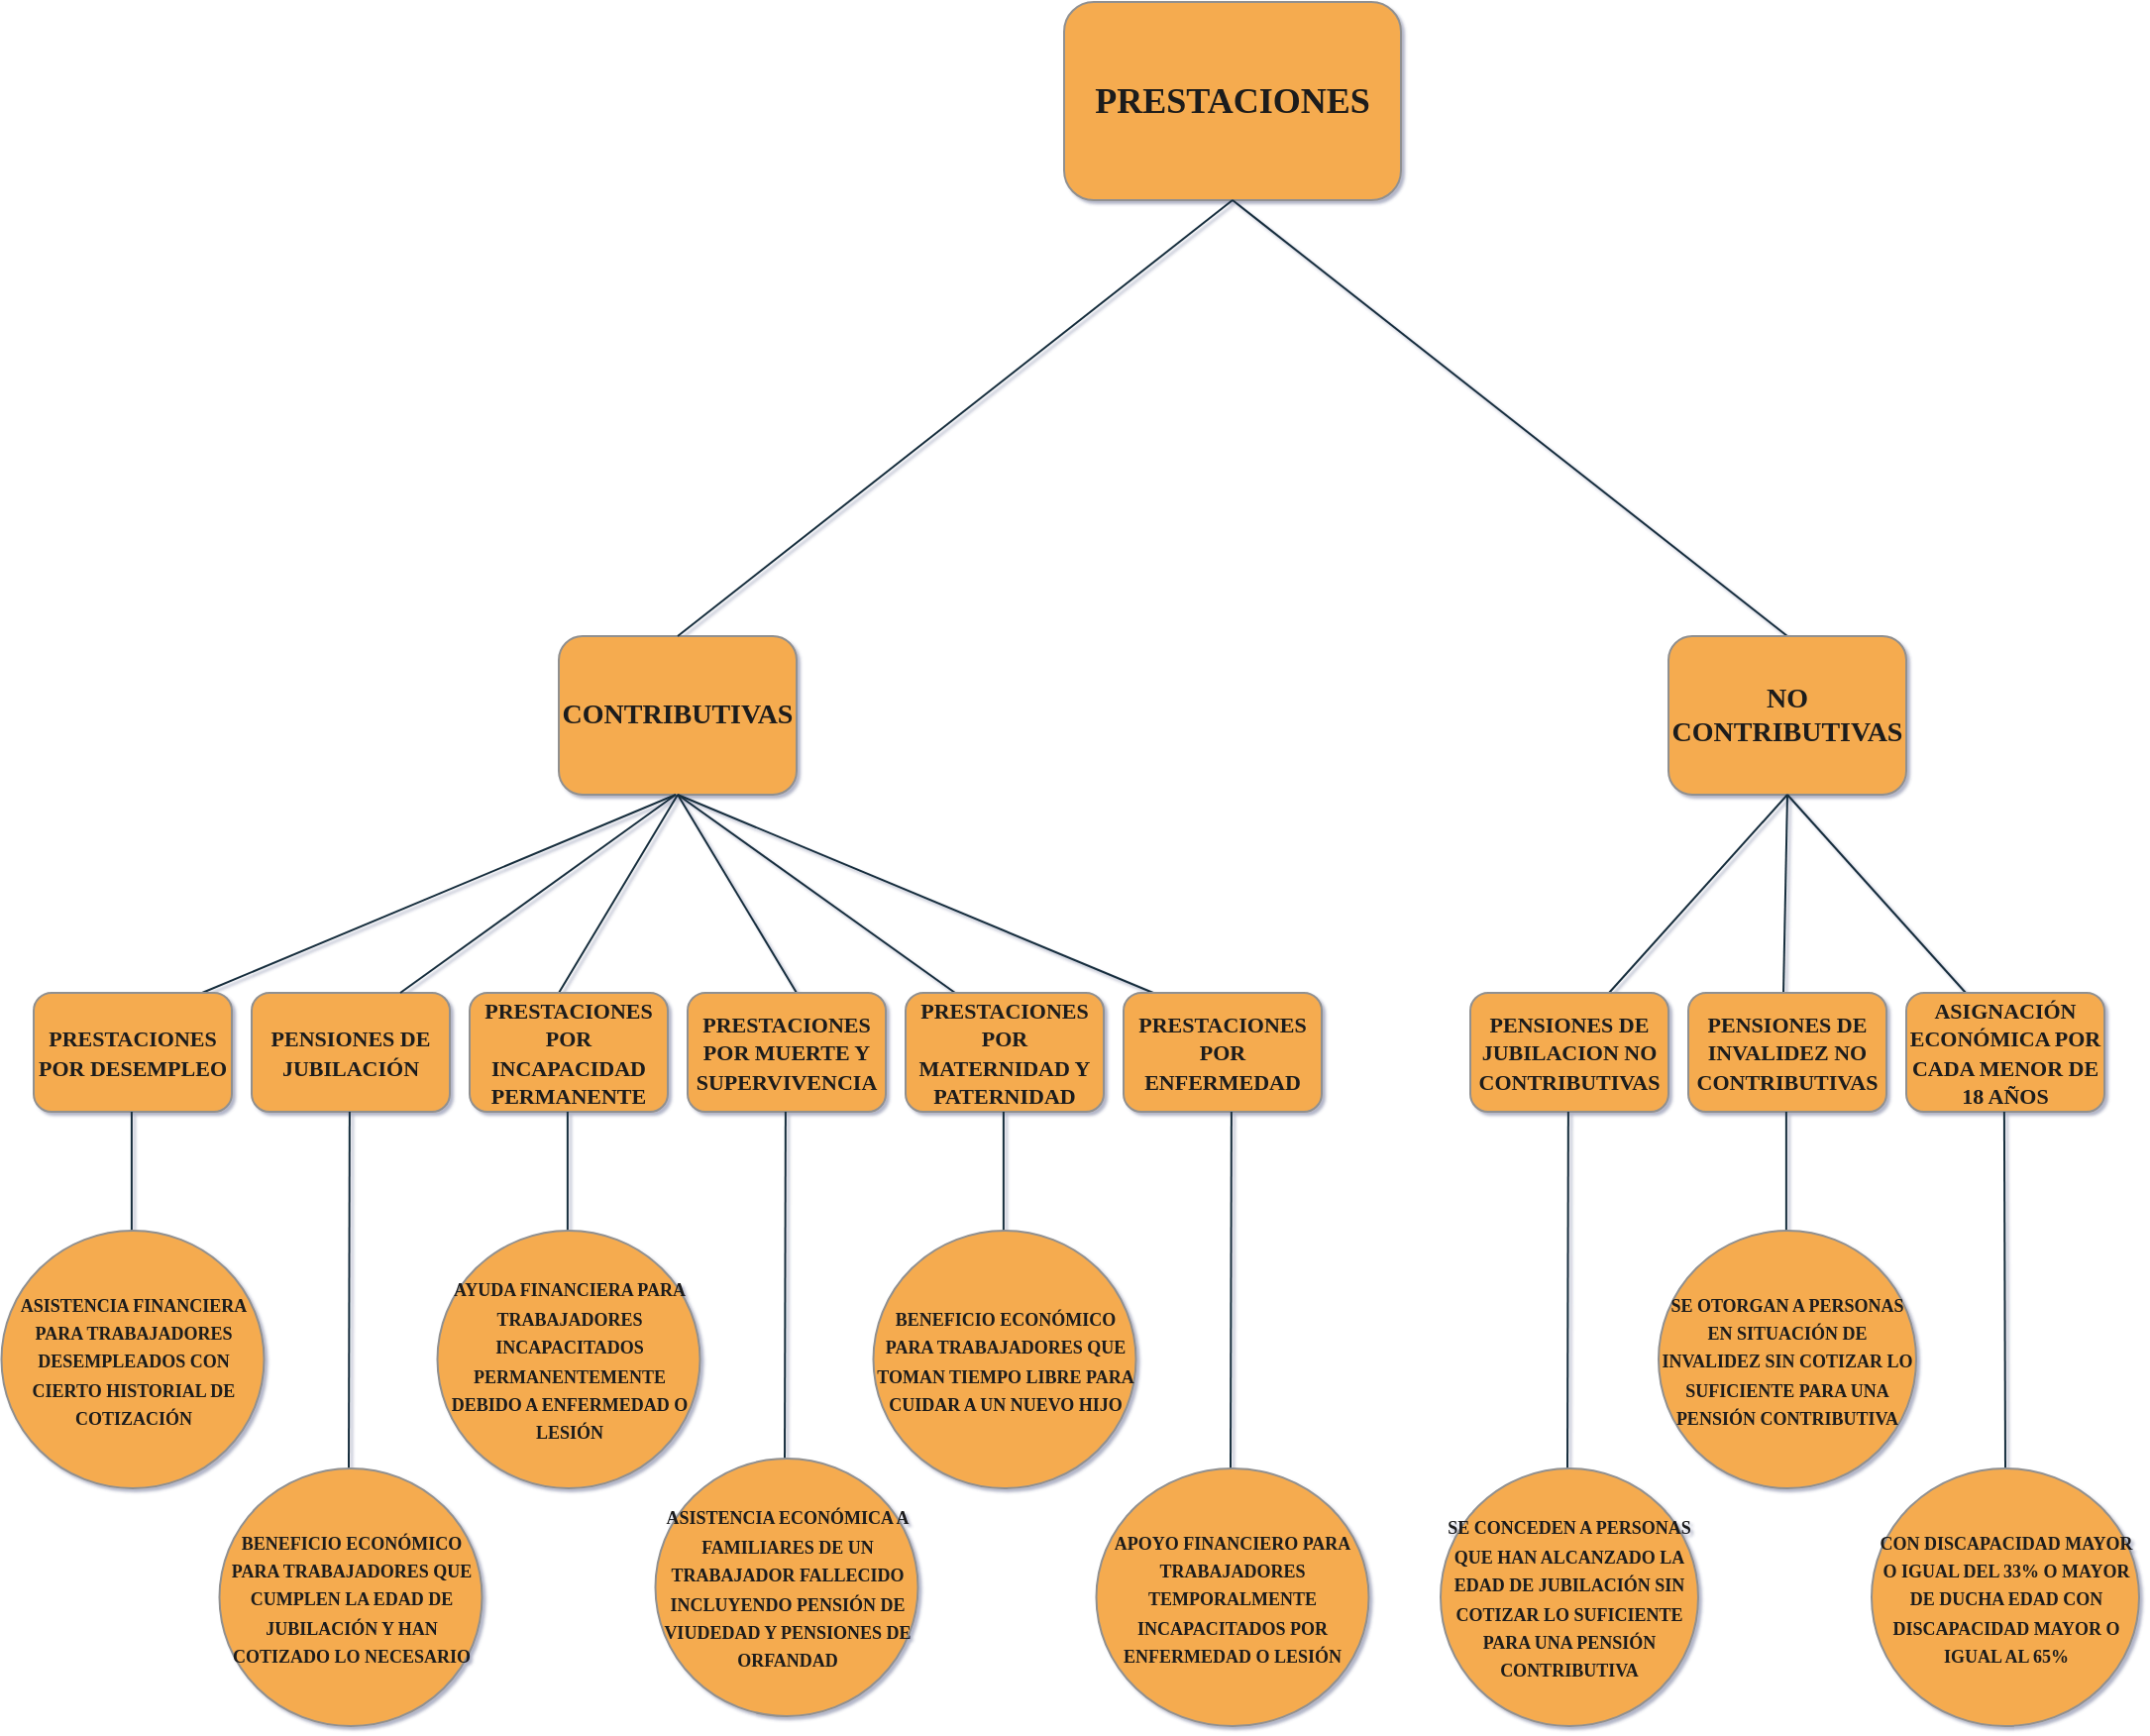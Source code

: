 <mxfile version="22.1.3" type="github">
  <diagram name="Página-1" id="SN1qlLheyPG5Ix7OW4UN">
    <mxGraphModel dx="1504" dy="3016" grid="1" gridSize="10" guides="1" tooltips="1" connect="1" arrows="1" fold="1" page="1" pageScale="1" pageWidth="827" pageHeight="1169" background="#ffffff" math="0" shadow="1">
      <root>
        <mxCell id="0" />
        <mxCell id="1" parent="0" />
        <mxCell id="_u3MmZW3iTmMYpNk2TSg-1" value="&lt;font style=&quot;font-size: 18px;&quot; face=&quot;Times New Roman&quot;&gt;&lt;b&gt;PRESTACIONES&lt;/b&gt;&lt;/font&gt;" style="rounded=1;whiteSpace=wrap;html=1;labelBackgroundColor=none;fillColor=#F5AB50;strokeColor=#909090;fontColor=#1A1A1A;" vertex="1" parent="1">
          <mxGeometry x="635" y="-1260" width="170" height="100" as="geometry" />
        </mxCell>
        <mxCell id="_u3MmZW3iTmMYpNk2TSg-2" value="&lt;font style=&quot;font-size: 14px;&quot; face=&quot;Times New Roman&quot;&gt;&lt;b&gt;CONTRIBUTIVAS&lt;/b&gt;&lt;/font&gt;" style="rounded=1;whiteSpace=wrap;html=1;labelBackgroundColor=none;fillColor=#F5AB50;strokeColor=#909090;fontColor=#1A1A1A;" vertex="1" parent="1">
          <mxGeometry x="380" y="-940" width="120" height="80" as="geometry" />
        </mxCell>
        <mxCell id="_u3MmZW3iTmMYpNk2TSg-4" value="&lt;font face=&quot;Times New Roman&quot; style=&quot;font-size: 11px;&quot;&gt;&lt;b&gt;PENSIONES DE JUBILACIÓN&lt;/b&gt;&lt;/font&gt;" style="rounded=1;whiteSpace=wrap;html=1;labelBackgroundColor=none;fillColor=#F5AB50;strokeColor=#909090;fontColor=#1A1A1A;" vertex="1" parent="1">
          <mxGeometry x="225" y="-760" width="100" height="60" as="geometry" />
        </mxCell>
        <mxCell id="_u3MmZW3iTmMYpNk2TSg-16" value="" style="endArrow=none;html=1;rounded=1;exitX=0.5;exitY=0;exitDx=0;exitDy=0;labelBackgroundColor=none;strokeColor=#182E3E;fontColor=default;" edge="1" parent="1" source="_u3MmZW3iTmMYpNk2TSg-2">
          <mxGeometry width="50" height="50" relative="1" as="geometry">
            <mxPoint x="600" y="-1050" as="sourcePoint" />
            <mxPoint x="720" y="-1160" as="targetPoint" />
            <Array as="points">
              <mxPoint x="720" y="-1160" />
            </Array>
          </mxGeometry>
        </mxCell>
        <mxCell id="_u3MmZW3iTmMYpNk2TSg-18" value="" style="endArrow=none;html=1;rounded=1;entryX=0.5;entryY=0;entryDx=0;entryDy=0;labelBackgroundColor=none;strokeColor=#182E3E;fontColor=default;" edge="1" parent="1" target="_u3MmZW3iTmMYpNk2TSg-19">
          <mxGeometry width="50" height="50" relative="1" as="geometry">
            <mxPoint x="720" y="-1160" as="sourcePoint" />
            <mxPoint x="840" y="-1050" as="targetPoint" />
            <Array as="points" />
          </mxGeometry>
        </mxCell>
        <mxCell id="_u3MmZW3iTmMYpNk2TSg-19" value="&lt;font face=&quot;Times New Roman&quot; style=&quot;font-size: 14px;&quot;&gt;&lt;b&gt;NO CONTRIBUTIVAS&lt;/b&gt;&lt;/font&gt;" style="rounded=1;whiteSpace=wrap;html=1;labelBackgroundColor=none;fillColor=#F5AB50;strokeColor=#909090;fontColor=#1A1A1A;" vertex="1" parent="1">
          <mxGeometry x="940" y="-940" width="120" height="80" as="geometry" />
        </mxCell>
        <mxCell id="_u3MmZW3iTmMYpNk2TSg-20" value="" style="endArrow=none;html=1;rounded=1;labelBackgroundColor=none;strokeColor=#182E3E;fontColor=default;" edge="1" parent="1">
          <mxGeometry width="50" height="50" relative="1" as="geometry">
            <mxPoint x="200" y="-760" as="sourcePoint" />
            <mxPoint x="439" y="-860" as="targetPoint" />
          </mxGeometry>
        </mxCell>
        <mxCell id="_u3MmZW3iTmMYpNk2TSg-21" value="" style="endArrow=none;html=1;rounded=1;labelBackgroundColor=none;strokeColor=#182E3E;fontColor=default;" edge="1" parent="1">
          <mxGeometry width="50" height="50" relative="1" as="geometry">
            <mxPoint x="300" y="-760" as="sourcePoint" />
            <mxPoint x="439" y="-860" as="targetPoint" />
          </mxGeometry>
        </mxCell>
        <mxCell id="_u3MmZW3iTmMYpNk2TSg-22" value="" style="endArrow=none;html=1;rounded=1;labelBackgroundColor=none;strokeColor=#182E3E;fontColor=default;" edge="1" parent="1">
          <mxGeometry width="50" height="50" relative="1" as="geometry">
            <mxPoint x="380" y="-760" as="sourcePoint" />
            <mxPoint x="440" y="-860" as="targetPoint" />
          </mxGeometry>
        </mxCell>
        <mxCell id="_u3MmZW3iTmMYpNk2TSg-23" value="" style="endArrow=none;html=1;rounded=1;entryX=0.5;entryY=1;entryDx=0;entryDy=0;labelBackgroundColor=none;strokeColor=#182E3E;fontColor=default;" edge="1" parent="1" target="_u3MmZW3iTmMYpNk2TSg-2">
          <mxGeometry width="50" height="50" relative="1" as="geometry">
            <mxPoint x="500" y="-760" as="sourcePoint" />
            <mxPoint x="490" y="-800" as="targetPoint" />
          </mxGeometry>
        </mxCell>
        <mxCell id="_u3MmZW3iTmMYpNk2TSg-24" value="" style="endArrow=none;html=1;rounded=1;entryX=0.5;entryY=1;entryDx=0;entryDy=0;labelBackgroundColor=none;strokeColor=#182E3E;fontColor=default;" edge="1" parent="1" target="_u3MmZW3iTmMYpNk2TSg-2">
          <mxGeometry width="50" height="50" relative="1" as="geometry">
            <mxPoint x="580" y="-760" as="sourcePoint" />
            <mxPoint x="620" y="-820" as="targetPoint" />
          </mxGeometry>
        </mxCell>
        <mxCell id="_u3MmZW3iTmMYpNk2TSg-25" value="" style="endArrow=none;html=1;rounded=1;labelBackgroundColor=none;strokeColor=#182E3E;fontColor=default;" edge="1" parent="1">
          <mxGeometry width="50" height="50" relative="1" as="geometry">
            <mxPoint x="680" y="-760" as="sourcePoint" />
            <mxPoint x="440" y="-860" as="targetPoint" />
          </mxGeometry>
        </mxCell>
        <mxCell id="_u3MmZW3iTmMYpNk2TSg-26" value="&lt;font face=&quot;Times New Roman&quot; style=&quot;font-size: 11px;&quot;&gt;&lt;b&gt;PRESTACIONES POR INCAPACIDAD PERMANENTE&lt;/b&gt;&lt;/font&gt;" style="rounded=1;whiteSpace=wrap;html=1;labelBackgroundColor=none;fillColor=#F5AB50;strokeColor=#909090;fontColor=#1A1A1A;" vertex="1" parent="1">
          <mxGeometry x="335" y="-760" width="100" height="60" as="geometry" />
        </mxCell>
        <mxCell id="_u3MmZW3iTmMYpNk2TSg-27" value="&lt;font face=&quot;Times New Roman&quot; style=&quot;font-size: 11px;&quot;&gt;&lt;b&gt;PRESTACIONES POR DESEMPLEO&lt;/b&gt;&lt;/font&gt;&lt;span id=&quot;docs-internal-guid-49e1480e-7fff-4781-98b6-2acfe4be3718&quot;&gt;&lt;/span&gt;&lt;span id=&quot;docs-internal-guid-9d8ec7dc-7fff-ddeb-47c2-e3805ae331d7&quot;&gt;&lt;/span&gt;" style="rounded=1;whiteSpace=wrap;html=1;labelBackgroundColor=none;fillColor=#F5AB50;strokeColor=#909090;fontColor=#1A1A1A;" vertex="1" parent="1">
          <mxGeometry x="115" y="-760" width="100" height="60" as="geometry" />
        </mxCell>
        <mxCell id="_u3MmZW3iTmMYpNk2TSg-28" value="&lt;font face=&quot;Times New Roman&quot; style=&quot;font-size: 11px;&quot;&gt;&lt;b&gt;PRESTACIONES POR MATERNIDAD Y PATERNIDAD&lt;/b&gt;&lt;/font&gt;" style="rounded=1;whiteSpace=wrap;html=1;labelBackgroundColor=none;fillColor=#F5AB50;strokeColor=#909090;fontColor=#1A1A1A;" vertex="1" parent="1">
          <mxGeometry x="555" y="-760" width="100" height="60" as="geometry" />
        </mxCell>
        <mxCell id="_u3MmZW3iTmMYpNk2TSg-29" value="&lt;font face=&quot;Times New Roman&quot; style=&quot;font-size: 11px;&quot;&gt;&lt;b&gt;PRESTACIONES POR ENFERMEDAD&lt;/b&gt;&lt;/font&gt;" style="rounded=1;whiteSpace=wrap;html=1;labelBackgroundColor=none;fillColor=#F5AB50;strokeColor=#909090;fontColor=#1A1A1A;" vertex="1" parent="1">
          <mxGeometry x="665" y="-760" width="100" height="60" as="geometry" />
        </mxCell>
        <mxCell id="_u3MmZW3iTmMYpNk2TSg-30" value="&lt;font face=&quot;Times New Roman&quot; style=&quot;font-size: 11px;&quot;&gt;&lt;b&gt;PRESTACIONES POR MUERTE Y SUPERVIVENCIA&lt;/b&gt;&lt;/font&gt;" style="rounded=1;whiteSpace=wrap;html=1;labelBackgroundColor=none;fillColor=#F5AB50;strokeColor=#909090;fontColor=#1A1A1A;" vertex="1" parent="1">
          <mxGeometry x="445" y="-760" width="100" height="60" as="geometry" />
        </mxCell>
        <mxCell id="_u3MmZW3iTmMYpNk2TSg-31" value="" style="endArrow=none;html=1;rounded=1;labelBackgroundColor=none;strokeColor=#182E3E;fontColor=default;" edge="1" parent="1">
          <mxGeometry width="50" height="50" relative="1" as="geometry">
            <mxPoint x="910" y="-760" as="sourcePoint" />
            <mxPoint x="1000" y="-860" as="targetPoint" />
          </mxGeometry>
        </mxCell>
        <mxCell id="_u3MmZW3iTmMYpNk2TSg-32" value="" style="endArrow=none;html=1;rounded=1;labelBackgroundColor=none;strokeColor=#182E3E;fontColor=default;" edge="1" parent="1">
          <mxGeometry width="50" height="50" relative="1" as="geometry">
            <mxPoint x="998" y="-760" as="sourcePoint" />
            <mxPoint x="1000" y="-860" as="targetPoint" />
          </mxGeometry>
        </mxCell>
        <mxCell id="_u3MmZW3iTmMYpNk2TSg-34" value="" style="endArrow=none;html=1;rounded=1;labelBackgroundColor=none;strokeColor=#182E3E;fontColor=default;" edge="1" parent="1">
          <mxGeometry width="50" height="50" relative="1" as="geometry">
            <mxPoint x="1000" y="-860" as="sourcePoint" />
            <mxPoint x="1090" y="-760" as="targetPoint" />
          </mxGeometry>
        </mxCell>
        <mxCell id="_u3MmZW3iTmMYpNk2TSg-35" value="&lt;font face=&quot;Times New Roman&quot; style=&quot;font-size: 11px;&quot;&gt;&lt;b&gt;PENSIONES DE INVALIDEZ NO CONTRIBUTIVAS&lt;/b&gt;&lt;/font&gt;" style="rounded=1;whiteSpace=wrap;html=1;labelBackgroundColor=none;fillColor=#F5AB50;strokeColor=#909090;fontColor=#1A1A1A;" vertex="1" parent="1">
          <mxGeometry x="950" y="-760" width="100" height="60" as="geometry" />
        </mxCell>
        <mxCell id="_u3MmZW3iTmMYpNk2TSg-36" value="&lt;font face=&quot;Times New Roman&quot; style=&quot;font-size: 11px;&quot;&gt;&lt;b&gt;ASIGNACIÓN ECONÓMICA POR CADA MENOR DE 18 AÑOS&lt;/b&gt;&lt;/font&gt;" style="rounded=1;whiteSpace=wrap;html=1;labelBackgroundColor=none;fillColor=#F5AB50;strokeColor=#909090;fontColor=#1A1A1A;" vertex="1" parent="1">
          <mxGeometry x="1060" y="-760" width="100" height="60" as="geometry" />
        </mxCell>
        <mxCell id="_u3MmZW3iTmMYpNk2TSg-37" value="&lt;font face=&quot;Times New Roman&quot; style=&quot;font-size: 11px;&quot;&gt;&lt;b&gt;PENSIONES DE JUBILACION NO CONTRIBUTIVAS&lt;/b&gt;&lt;/font&gt;" style="rounded=1;whiteSpace=wrap;html=1;labelBackgroundColor=none;fillColor=#F5AB50;strokeColor=#909090;fontColor=#1A1A1A;" vertex="1" parent="1">
          <mxGeometry x="840" y="-760" width="100" height="60" as="geometry" />
        </mxCell>
        <mxCell id="_u3MmZW3iTmMYpNk2TSg-38" value="" style="endArrow=none;html=1;rounded=1;labelBackgroundColor=none;strokeColor=#182E3E;fontColor=default;" edge="1" parent="1">
          <mxGeometry width="50" height="50" relative="1" as="geometry">
            <mxPoint x="494" y="-520" as="sourcePoint" />
            <mxPoint x="494.44" y="-700" as="targetPoint" />
          </mxGeometry>
        </mxCell>
        <mxCell id="_u3MmZW3iTmMYpNk2TSg-39" value="" style="endArrow=none;html=1;rounded=1;labelBackgroundColor=none;strokeColor=#182E3E;fontColor=default;" edge="1" parent="1">
          <mxGeometry width="50" height="50" relative="1" as="geometry">
            <mxPoint x="604.44" y="-640" as="sourcePoint" />
            <mxPoint x="604.44" y="-700" as="targetPoint" />
          </mxGeometry>
        </mxCell>
        <mxCell id="_u3MmZW3iTmMYpNk2TSg-40" value="" style="endArrow=none;html=1;rounded=1;labelBackgroundColor=none;strokeColor=#182E3E;fontColor=default;" edge="1" parent="1">
          <mxGeometry width="50" height="50" relative="1" as="geometry">
            <mxPoint x="719" y="-520" as="sourcePoint" />
            <mxPoint x="719.44" y="-700" as="targetPoint" />
          </mxGeometry>
        </mxCell>
        <mxCell id="_u3MmZW3iTmMYpNk2TSg-41" value="" style="endArrow=none;html=1;rounded=1;labelBackgroundColor=none;strokeColor=#182E3E;fontColor=default;" edge="1" parent="1">
          <mxGeometry width="50" height="50" relative="1" as="geometry">
            <mxPoint x="889" y="-520" as="sourcePoint" />
            <mxPoint x="889.44" y="-700" as="targetPoint" />
          </mxGeometry>
        </mxCell>
        <mxCell id="_u3MmZW3iTmMYpNk2TSg-42" value="" style="endArrow=none;html=1;rounded=1;labelBackgroundColor=none;strokeColor=#182E3E;fontColor=default;" edge="1" parent="1">
          <mxGeometry width="50" height="50" relative="1" as="geometry">
            <mxPoint x="999.44" y="-640" as="sourcePoint" />
            <mxPoint x="999.44" y="-700" as="targetPoint" />
          </mxGeometry>
        </mxCell>
        <mxCell id="_u3MmZW3iTmMYpNk2TSg-43" value="" style="endArrow=none;html=1;rounded=1;labelBackgroundColor=none;strokeColor=#182E3E;fontColor=default;" edge="1" parent="1">
          <mxGeometry width="50" height="50" relative="1" as="geometry">
            <mxPoint x="1110" y="-520" as="sourcePoint" />
            <mxPoint x="1109.44" y="-700" as="targetPoint" />
          </mxGeometry>
        </mxCell>
        <mxCell id="_u3MmZW3iTmMYpNk2TSg-45" value="" style="endArrow=none;html=1;rounded=1;labelBackgroundColor=none;strokeColor=#182E3E;fontColor=default;" edge="1" parent="1">
          <mxGeometry width="50" height="50" relative="1" as="geometry">
            <mxPoint x="164.44" y="-640" as="sourcePoint" />
            <mxPoint x="164.44" y="-700" as="targetPoint" />
          </mxGeometry>
        </mxCell>
        <mxCell id="_u3MmZW3iTmMYpNk2TSg-46" value="" style="endArrow=none;html=1;rounded=1;labelBackgroundColor=none;strokeColor=#182E3E;fontColor=default;" edge="1" parent="1">
          <mxGeometry width="50" height="50" relative="1" as="geometry">
            <mxPoint x="274" y="-520" as="sourcePoint" />
            <mxPoint x="274.44" y="-700" as="targetPoint" />
          </mxGeometry>
        </mxCell>
        <mxCell id="_u3MmZW3iTmMYpNk2TSg-47" value="" style="endArrow=none;html=1;rounded=1;labelBackgroundColor=none;strokeColor=#182E3E;fontColor=default;" edge="1" parent="1">
          <mxGeometry width="50" height="50" relative="1" as="geometry">
            <mxPoint x="384.44" y="-640" as="sourcePoint" />
            <mxPoint x="384.44" y="-700" as="targetPoint" />
          </mxGeometry>
        </mxCell>
        <mxCell id="_u3MmZW3iTmMYpNk2TSg-48" value="&lt;font style=&quot;font-size: 9px;&quot; face=&quot;Times New Roman&quot;&gt;&lt;b&gt;ASISTENCIA FINANCIERA PARA TRABAJADORES DESEMPLEADOS CON CIERTO HISTORIAL DE COTIZACIÓN&lt;/b&gt;&lt;/font&gt;" style="ellipse;whiteSpace=wrap;html=1;rounded=1;labelBackgroundColor=none;fillColor=#F5AB50;strokeColor=#909090;fontColor=#1A1A1A;" vertex="1" parent="1">
          <mxGeometry x="98.75" y="-640" width="132.5" height="130" as="geometry" />
        </mxCell>
        <mxCell id="_u3MmZW3iTmMYpNk2TSg-58" value="&lt;font style=&quot;font-size: 9px;&quot; face=&quot;Times New Roman&quot;&gt;&lt;b&gt;BENEFICIO ECONÓMICO PARA TRABAJADORES QUE CUMPLEN LA EDAD DE JUBILACIÓN Y HAN COTIZADO LO NECESARIO&lt;/b&gt;&lt;/font&gt;" style="ellipse;whiteSpace=wrap;html=1;rounded=1;labelBackgroundColor=none;fillColor=#F5AB50;strokeColor=#909090;fontColor=#1A1A1A;" vertex="1" parent="1">
          <mxGeometry x="208.75" y="-520" width="132.5" height="130" as="geometry" />
        </mxCell>
        <mxCell id="_u3MmZW3iTmMYpNk2TSg-59" value="&lt;font style=&quot;font-size: 9px;&quot; face=&quot;Times New Roman&quot;&gt;&lt;b&gt;AYUDA FINANCIERA PARA TRABAJADORES INCAPACITADOS PERMANENTEMENTE DEBIDO A ENFERMEDAD O LESIÓN&lt;/b&gt;&lt;/font&gt;" style="ellipse;whiteSpace=wrap;html=1;rounded=1;labelBackgroundColor=none;fillColor=#F5AB50;strokeColor=#909090;fontColor=#1A1A1A;" vertex="1" parent="1">
          <mxGeometry x="318.75" y="-640" width="132.5" height="130" as="geometry" />
        </mxCell>
        <mxCell id="_u3MmZW3iTmMYpNk2TSg-60" value="&lt;font style=&quot;font-size: 9px;&quot; face=&quot;Times New Roman&quot;&gt;&lt;b style=&quot;&quot;&gt;BENEFICIO ECONÓMICO PARA TRABAJADORES QUE TOMAN TIEMPO LIBRE PARA CUIDAR A UN NUEVO HIJO&lt;/b&gt;&lt;/font&gt;" style="ellipse;whiteSpace=wrap;html=1;rounded=1;labelBackgroundColor=none;fillColor=#F5AB50;strokeColor=#909090;fontColor=#1A1A1A;" vertex="1" parent="1">
          <mxGeometry x="538.75" y="-640" width="132.5" height="130" as="geometry" />
        </mxCell>
        <mxCell id="_u3MmZW3iTmMYpNk2TSg-61" value="&lt;font style=&quot;font-size: 9px;&quot; face=&quot;Times New Roman&quot;&gt;&lt;b&gt;ASISTENCIA ECONÓMICA A FAMILIARES DE UN TRABAJADOR FALLECIDO INCLUYENDO PENSIÓN DE VIUDEDAD Y PENSIONES DE ORFANDAD&lt;/b&gt;&lt;/font&gt;" style="ellipse;whiteSpace=wrap;html=1;rounded=1;labelBackgroundColor=none;fillColor=#F5AB50;strokeColor=#909090;fontColor=#1A1A1A;" vertex="1" parent="1">
          <mxGeometry x="428.75" y="-525" width="132.5" height="130" as="geometry" />
        </mxCell>
        <mxCell id="_u3MmZW3iTmMYpNk2TSg-62" value="&lt;font style=&quot;font-size: 9px;&quot; face=&quot;Times New Roman&quot;&gt;&lt;b&gt;APOYO FINANCIERO PARA TRABAJADORES TEMPORALMENTE INCAPACITADOS POR ENFERMEDAD O LESIÓN&lt;/b&gt;&lt;/font&gt;" style="ellipse;whiteSpace=wrap;html=1;rounded=1;labelBackgroundColor=none;fillColor=#F5AB50;strokeColor=#909090;fontColor=#1A1A1A;" vertex="1" parent="1">
          <mxGeometry x="651.25" y="-520" width="137.5" height="130" as="geometry" />
        </mxCell>
        <mxCell id="_u3MmZW3iTmMYpNk2TSg-63" value="&lt;font style=&quot;font-size: 9px;&quot; face=&quot;Times New Roman&quot;&gt;&lt;b&gt;SE OTORGAN A PERSONAS EN SITUACIÓN DE INVALIDEZ SIN COTIZAR LO SUFICIENTE PARA UNA PENSIÓN CONTRIBUTIVA&lt;/b&gt;&lt;/font&gt;" style="ellipse;whiteSpace=wrap;html=1;rounded=1;labelBackgroundColor=none;fillColor=#F5AB50;strokeColor=#909090;fontColor=#1A1A1A;" vertex="1" parent="1">
          <mxGeometry x="935" y="-640" width="130" height="130" as="geometry" />
        </mxCell>
        <mxCell id="_u3MmZW3iTmMYpNk2TSg-64" value="&lt;font face=&quot;Times New Roman&quot; style=&quot;font-size: 9px;&quot;&gt;&lt;b&gt;SE CONCEDEN A PERSONAS QUE HAN ALCANZADO LA EDAD DE JUBILACIÓN SIN COTIZAR LO SUFICIENTE PARA UNA PENSIÓN CONTRIBUTIVA&lt;/b&gt;&lt;/font&gt;" style="ellipse;whiteSpace=wrap;html=1;rounded=1;labelBackgroundColor=none;fillColor=#F5AB50;strokeColor=#909090;fontColor=#1A1A1A;" vertex="1" parent="1">
          <mxGeometry x="825" y="-520" width="130" height="130" as="geometry" />
        </mxCell>
        <mxCell id="_u3MmZW3iTmMYpNk2TSg-65" value="&lt;font style=&quot;font-size: 9px;&quot; face=&quot;Times New Roman&quot;&gt;&lt;b style=&quot;&quot;&gt;CON DISCAPACIDAD MAYOR O IGUAL DEL 33% O MAYOR DE DUCHA EDAD CON DISCAPACIDAD MAYOR O IGUAL AL 65%&lt;/b&gt;&lt;/font&gt;" style="ellipse;whiteSpace=wrap;html=1;rounded=1;labelBackgroundColor=none;fillColor=#F5AB50;strokeColor=#909090;fontColor=#1A1A1A;" vertex="1" parent="1">
          <mxGeometry x="1042.5" y="-520" width="135" height="130" as="geometry" />
        </mxCell>
      </root>
    </mxGraphModel>
  </diagram>
</mxfile>
